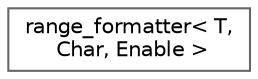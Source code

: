 digraph "类继承关系图"
{
 // LATEX_PDF_SIZE
  bgcolor="transparent";
  edge [fontname=Helvetica,fontsize=10,labelfontname=Helvetica,labelfontsize=10];
  node [fontname=Helvetica,fontsize=10,shape=box,height=0.2,width=0.4];
  rankdir="LR";
  Node0 [id="Node000000",label="range_formatter\< T,\l Char, Enable \>",height=0.2,width=0.4,color="grey40", fillcolor="white", style="filled",URL="$structrange__formatter.html",tooltip=" "];
}
